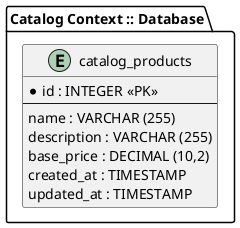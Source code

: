 @startuml

package "Catalog Context :: Database" {

  entity "catalog_products" {
    * id : INTEGER <<PK>>
    --
    name : VARCHAR (255)
    description : VARCHAR (255)
    base_price : DECIMAL (10,2)
created_at : TIMESTAMP
  updated_at : TIMESTAMP
  }

}

@enduml
